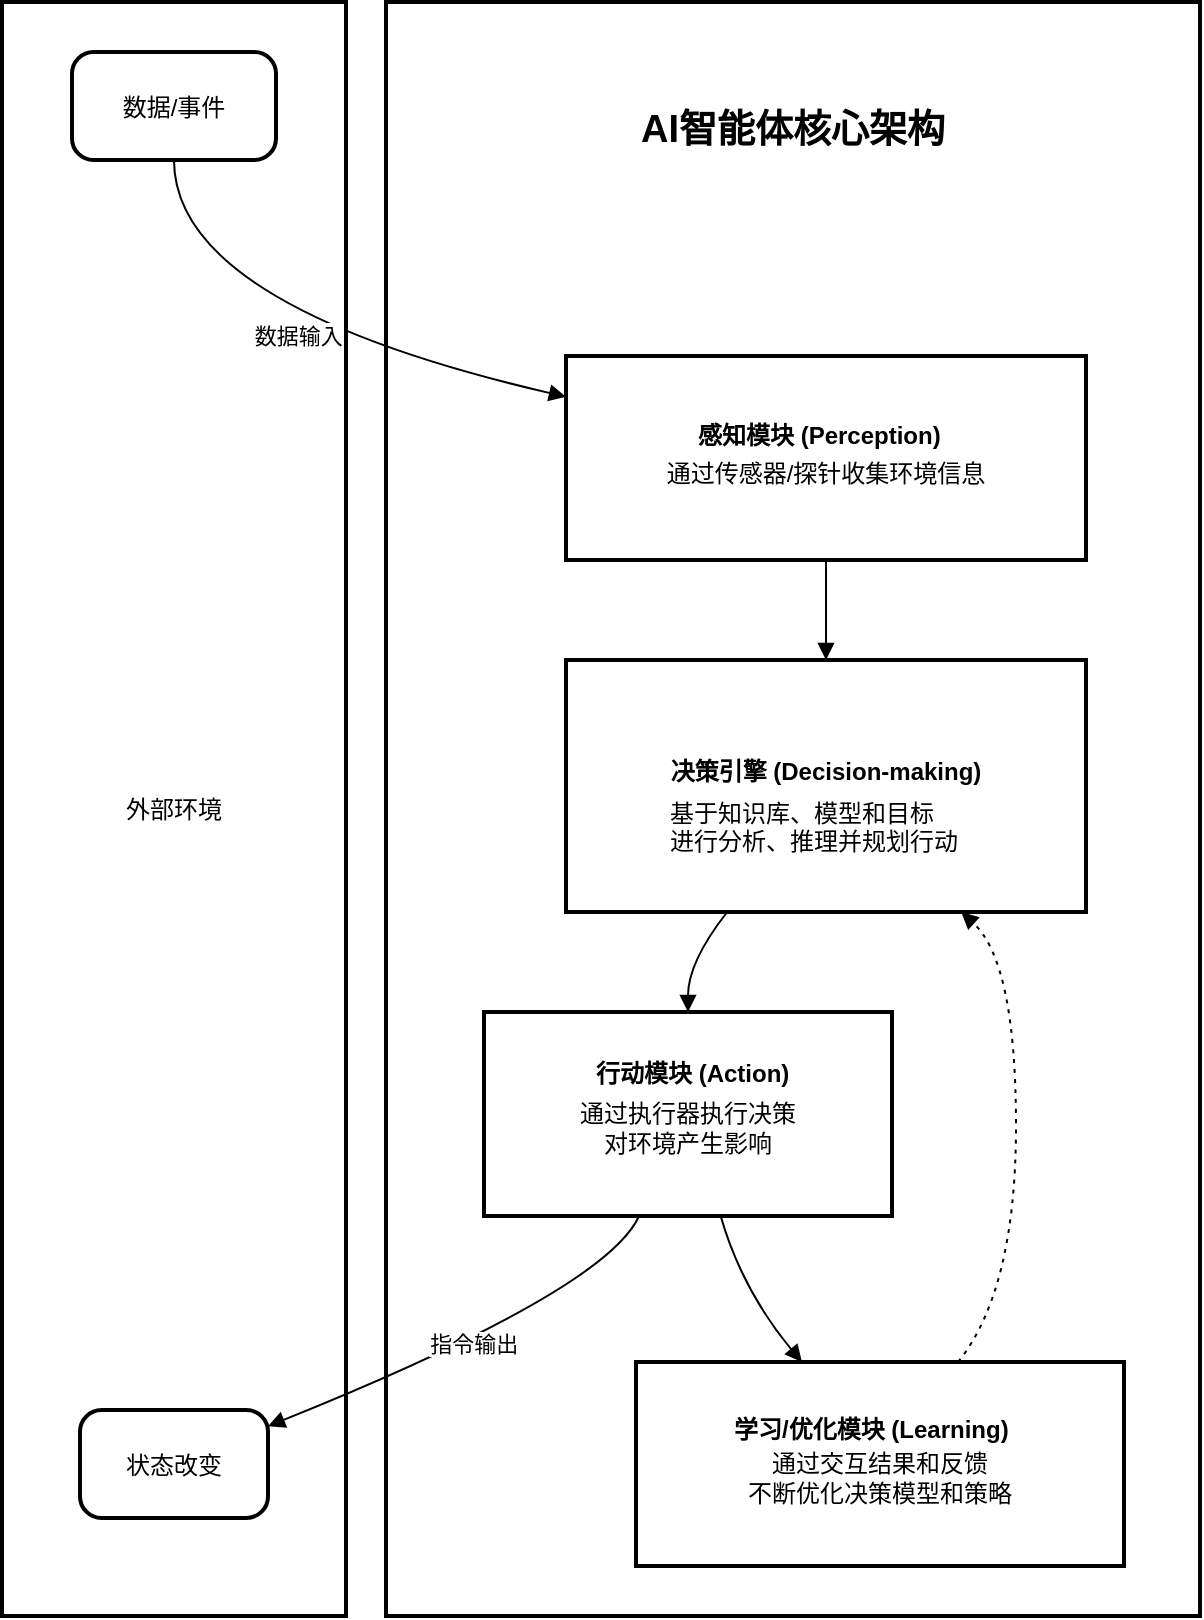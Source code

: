 <mxfile version="28.2.1">
  <diagram name="第 1 页" id="AMXaZezd7IBLnM22SHgh">
    <mxGraphModel dx="1678" dy="874" grid="0" gridSize="10" guides="1" tooltips="1" connect="1" arrows="1" fold="1" page="1" pageScale="1" pageWidth="827" pageHeight="1169" math="0" shadow="0">
      <root>
        <mxCell id="0" />
        <mxCell id="1" parent="0" />
        <mxCell id="vpCU-5W5B5tJJJ8MTjzh-18" value="" style="whiteSpace=wrap;strokeWidth=2;" vertex="1" parent="1">
          <mxGeometry x="212" y="20" width="407" height="807" as="geometry" />
        </mxCell>
        <mxCell id="vpCU-5W5B5tJJJ8MTjzh-19" value="外部环境" style="whiteSpace=wrap;strokeWidth=2;" vertex="1" parent="1">
          <mxGeometry x="20" y="20" width="172" height="807" as="geometry" />
        </mxCell>
        <mxCell id="vpCU-5W5B5tJJJ8MTjzh-20" value="数据/事件" style="rounded=1;arcSize=20;strokeWidth=2" vertex="1" parent="1">
          <mxGeometry x="55" y="45" width="102" height="54" as="geometry" />
        </mxCell>
        <mxCell id="vpCU-5W5B5tJJJ8MTjzh-21" value="状态改变" style="rounded=1;arcSize=20;strokeWidth=2" vertex="1" parent="1">
          <mxGeometry x="59" y="724" width="94" height="54" as="geometry" />
        </mxCell>
        <mxCell id="vpCU-5W5B5tJJJ8MTjzh-22" value="&#xa;通过传感器/探针收集环境信息" style="whiteSpace=wrap;strokeWidth=2;" vertex="1" parent="1">
          <mxGeometry x="302" y="197" width="260" height="102" as="geometry" />
        </mxCell>
        <mxCell id="vpCU-5W5B5tJJJ8MTjzh-23" value="决策引擎 (Decision-making)&#xa;" style="whiteSpace=wrap;strokeWidth=2;fontStyle=1" vertex="1" parent="1">
          <mxGeometry x="302" y="349" width="260" height="126" as="geometry" />
        </mxCell>
        <mxCell id="vpCU-5W5B5tJJJ8MTjzh-24" value="&#xa;通过执行器执行决策&#xa;对环境产生影响" style="whiteSpace=wrap;strokeWidth=2;" vertex="1" parent="1">
          <mxGeometry x="261" y="525" width="204" height="102" as="geometry" />
        </mxCell>
        <mxCell id="vpCU-5W5B5tJJJ8MTjzh-25" value="&#xa;通过交互结果和反馈&#xa;不断优化决策模型和策略" style="whiteSpace=wrap;strokeWidth=2;" vertex="1" parent="1">
          <mxGeometry x="337" y="700" width="244" height="102" as="geometry" />
        </mxCell>
        <mxCell id="vpCU-5W5B5tJJJ8MTjzh-26" value="" style="curved=1;startArrow=none;endArrow=block;exitX=0.5;exitY=1;entryX=0.5;entryY=0;rounded=0;" edge="1" parent="1" source="vpCU-5W5B5tJJJ8MTjzh-22" target="vpCU-5W5B5tJJJ8MTjzh-23">
          <mxGeometry relative="1" as="geometry">
            <Array as="points" />
          </mxGeometry>
        </mxCell>
        <mxCell id="vpCU-5W5B5tJJJ8MTjzh-27" value="" style="curved=1;startArrow=none;endArrow=block;exitX=0.31;exitY=1;entryX=0.5;entryY=0;rounded=0;" edge="1" parent="1" source="vpCU-5W5B5tJJJ8MTjzh-23" target="vpCU-5W5B5tJJJ8MTjzh-24">
          <mxGeometry relative="1" as="geometry">
            <Array as="points">
              <mxPoint x="363" y="500" />
            </Array>
          </mxGeometry>
        </mxCell>
        <mxCell id="vpCU-5W5B5tJJJ8MTjzh-28" value="" style="curved=1;startArrow=none;endArrow=block;exitX=0.58;exitY=1;entryX=0.34;entryY=0;rounded=0;" edge="1" parent="1" source="vpCU-5W5B5tJJJ8MTjzh-24" target="vpCU-5W5B5tJJJ8MTjzh-25">
          <mxGeometry relative="1" as="geometry">
            <Array as="points">
              <mxPoint x="390" y="664" />
            </Array>
          </mxGeometry>
        </mxCell>
        <mxCell id="vpCU-5W5B5tJJJ8MTjzh-29" value="" style="curved=1;dashed=1;dashPattern=2 3;startArrow=none;endArrow=block;exitX=0.66;exitY=0;entryX=0.76;entryY=1;rounded=0;" edge="1" parent="1" source="vpCU-5W5B5tJJJ8MTjzh-25" target="vpCU-5W5B5tJJJ8MTjzh-23">
          <mxGeometry relative="1" as="geometry">
            <Array as="points">
              <mxPoint x="527" y="664" />
              <mxPoint x="527" y="500" />
            </Array>
          </mxGeometry>
        </mxCell>
        <mxCell id="vpCU-5W5B5tJJJ8MTjzh-30" value="数据输入" style="curved=1;startArrow=none;endArrow=block;exitX=0.5;exitY=1;entryX=0;entryY=0.2;rounded=0;" edge="1" parent="1" source="vpCU-5W5B5tJJJ8MTjzh-20" target="vpCU-5W5B5tJJJ8MTjzh-22">
          <mxGeometry relative="1" as="geometry">
            <Array as="points">
              <mxPoint x="106" y="172" />
            </Array>
          </mxGeometry>
        </mxCell>
        <mxCell id="vpCU-5W5B5tJJJ8MTjzh-31" value="指令输出" style="curved=1;startArrow=none;endArrow=block;exitX=0.38;exitY=1;entryX=1;entryY=0.15;rounded=0;" edge="1" parent="1" source="vpCU-5W5B5tJJJ8MTjzh-24" target="vpCU-5W5B5tJJJ8MTjzh-21">
          <mxGeometry relative="1" as="geometry">
            <Array as="points">
              <mxPoint x="322" y="664" />
            </Array>
          </mxGeometry>
        </mxCell>
        <mxCell id="vpCU-5W5B5tJJJ8MTjzh-32" value="&lt;font style=&quot;&quot;&gt;&lt;b style=&quot;&quot;&gt;&lt;font style=&quot;font-size: 19px;&quot;&gt;&lt;br&gt;&lt;span style=&quot;color: rgb(0, 0, 0); font-family: Helvetica; font-style: normal; font-variant-ligatures: normal; font-variant-caps: normal; letter-spacing: normal; orphans: 2; text-align: center; text-indent: 0px; text-transform: none; widows: 2; word-spacing: 0px; -webkit-text-stroke-width: 0px; white-space: normal; text-decoration-thickness: initial; text-decoration-style: initial; text-decoration-color: initial; float: none; display: inline !important;&quot;&gt;AI智能体核心架构&lt;/span&gt;&lt;/font&gt;&lt;/b&gt;&lt;br&gt;&lt;/font&gt;" style="text;html=1;align=center;verticalAlign=middle;whiteSpace=wrap;rounded=0;" vertex="1" parent="1">
          <mxGeometry x="323" y="52.5" width="185" height="39" as="geometry" />
        </mxCell>
        <mxCell id="vpCU-5W5B5tJJJ8MTjzh-33" value="&lt;span style=&quot;font-weight: normal;&quot;&gt;&lt;span style=&quot;color: rgb(0, 0, 0); font-family: Helvetica; font-size: 12px; font-style: normal; font-variant-ligatures: normal; font-variant-caps: normal; letter-spacing: normal; orphans: 2; text-align: center; text-indent: 0px; text-transform: none; widows: 2; word-spacing: 0px; -webkit-text-stroke-width: 0px; white-space: normal; text-decoration-thickness: initial; text-decoration-style: initial; text-decoration-color: initial; float: none; display: inline !important;&quot;&gt;基于知识库、模型和目标&lt;/span&gt;&lt;br style=&quot;forced-color-adjust: none; padding: 0px; margin: 0px; color: rgb(0, 0, 0); font-family: Helvetica; font-size: 12px; font-style: normal; font-variant-ligatures: normal; font-variant-caps: normal; letter-spacing: normal; orphans: 2; text-align: center; text-indent: 0px; text-transform: none; widows: 2; word-spacing: 0px; -webkit-text-stroke-width: 0px; white-space: normal; text-decoration-thickness: initial; text-decoration-style: initial; text-decoration-color: initial;&quot;&gt;&lt;span style=&quot;color: rgb(0, 0, 0); font-family: Helvetica; font-size: 12px; font-style: normal; font-variant-ligatures: normal; font-variant-caps: normal; letter-spacing: normal; orphans: 2; text-align: center; text-indent: 0px; text-transform: none; widows: 2; word-spacing: 0px; -webkit-text-stroke-width: 0px; white-space: normal; text-decoration-thickness: initial; text-decoration-style: initial; text-decoration-color: initial; float: none; display: inline !important;&quot;&gt;进行分析、推理并规划行动&lt;/span&gt;&lt;/span&gt;" style="text;whiteSpace=wrap;html=1;fontStyle=1" vertex="1" parent="1">
          <mxGeometry x="352.002" y="412.004" width="172" height="51" as="geometry" />
        </mxCell>
        <mxCell id="vpCU-5W5B5tJJJ8MTjzh-34" value="&lt;span style=&quot;color: rgb(0, 0, 0); font-family: Helvetica; font-size: 12px; font-style: normal; font-variant-ligatures: normal; font-variant-caps: normal; letter-spacing: normal; orphans: 2; text-align: center; text-indent: 0px; text-transform: none; widows: 2; word-spacing: 0px; -webkit-text-stroke-width: 0px; white-space: normal; text-decoration-thickness: initial; text-decoration-style: initial; text-decoration-color: initial; float: none; display: inline !important;&quot;&gt;&lt;b&gt;行动模块 (Action)&lt;/b&gt;&lt;/span&gt;" style="text;whiteSpace=wrap;html=1;" vertex="1" parent="1">
          <mxGeometry x="315.002" y="542.002" width="165" height="36" as="geometry" />
        </mxCell>
        <mxCell id="vpCU-5W5B5tJJJ8MTjzh-36" value="&lt;span style=&quot;color: rgb(0, 0, 0); font-family: Helvetica; font-size: 12px; font-style: normal; font-variant-ligatures: normal; font-variant-caps: normal; letter-spacing: normal; orphans: 2; text-align: center; text-indent: 0px; text-transform: none; widows: 2; word-spacing: 0px; -webkit-text-stroke-width: 0px; white-space: normal; text-decoration-thickness: initial; text-decoration-style: initial; text-decoration-color: initial; float: none; display: inline !important;&quot;&gt;&lt;b&gt;学习/优化模块 (Learning)&lt;/b&gt;&lt;/span&gt;" style="text;whiteSpace=wrap;html=1;" vertex="1" parent="1">
          <mxGeometry x="384.004" y="720" width="161" height="36" as="geometry" />
        </mxCell>
        <mxCell id="vpCU-5W5B5tJJJ8MTjzh-37" value="&lt;span style=&quot;color: rgb(0, 0, 0); font-family: Helvetica; font-size: 12px; font-style: normal; font-variant-ligatures: normal; font-variant-caps: normal; letter-spacing: normal; orphans: 2; text-align: center; text-indent: 0px; text-transform: none; widows: 2; word-spacing: 0px; -webkit-text-stroke-width: 0px; white-space: normal; text-decoration-thickness: initial; text-decoration-style: initial; text-decoration-color: initial; float: none; display: inline !important;&quot;&gt;&lt;b&gt;感知模块 (Perception)&lt;/b&gt;&lt;/span&gt;" style="text;whiteSpace=wrap;html=1;" vertex="1" parent="1">
          <mxGeometry x="365.505" y="223.001" width="145" height="36" as="geometry" />
        </mxCell>
      </root>
    </mxGraphModel>
  </diagram>
</mxfile>
